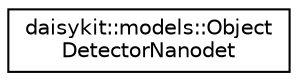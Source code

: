digraph "Graphical Class Hierarchy"
{
 // LATEX_PDF_SIZE
  edge [fontname="Helvetica",fontsize="10",labelfontname="Helvetica",labelfontsize="10"];
  node [fontname="Helvetica",fontsize="10",shape=record];
  rankdir="LR";
  Node0 [label="daisykit::models::Object\lDetectorNanodet",height=0.2,width=0.4,color="black", fillcolor="white", style="filled",URL="$classdaisykit_1_1models_1_1ObjectDetectorNanodet.html",tooltip=" "];
}
